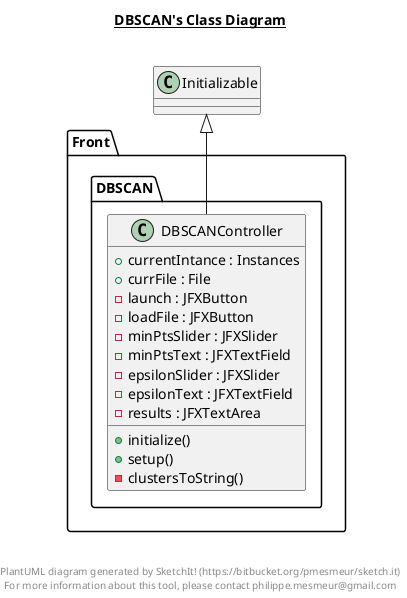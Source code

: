 @startuml

title __DBSCAN's Class Diagram__\n

  package Front {
    package Front.DBSCAN {
      class DBSCANController {
          + currentIntance : Instances
          + currFile : File
          - launch : JFXButton
          - loadFile : JFXButton
          - minPtsSlider : JFXSlider
          - minPtsText : JFXTextField
          - epsilonSlider : JFXSlider
          - epsilonText : JFXTextField
          - results : JFXTextArea
          + initialize()
          + setup()
          - clustersToString()
      }
    }
  }
  

  DBSCANController -up-|> Initializable


right footer


PlantUML diagram generated by SketchIt! (https://bitbucket.org/pmesmeur/sketch.it)
For more information about this tool, please contact philippe.mesmeur@gmail.com
endfooter

@enduml
